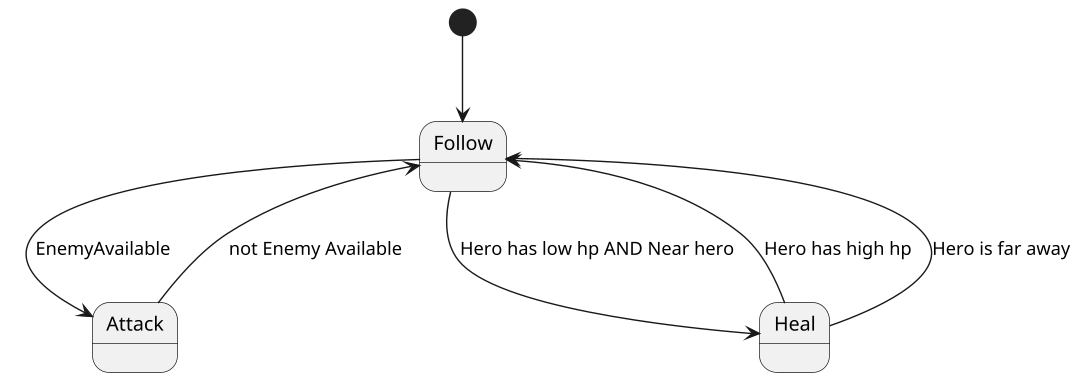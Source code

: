 @startuml

scale 1080 width

state Follow
state Attack
state Heal

[*] --> Follow

Follow --> Attack : EnemyAvailable
Attack --> Follow : not Enemy Available

Follow --> Heal : Hero has low hp AND Near hero
Heal --> Follow : Hero has high hp
Heal --> Follow : Hero is far away

@enduml

